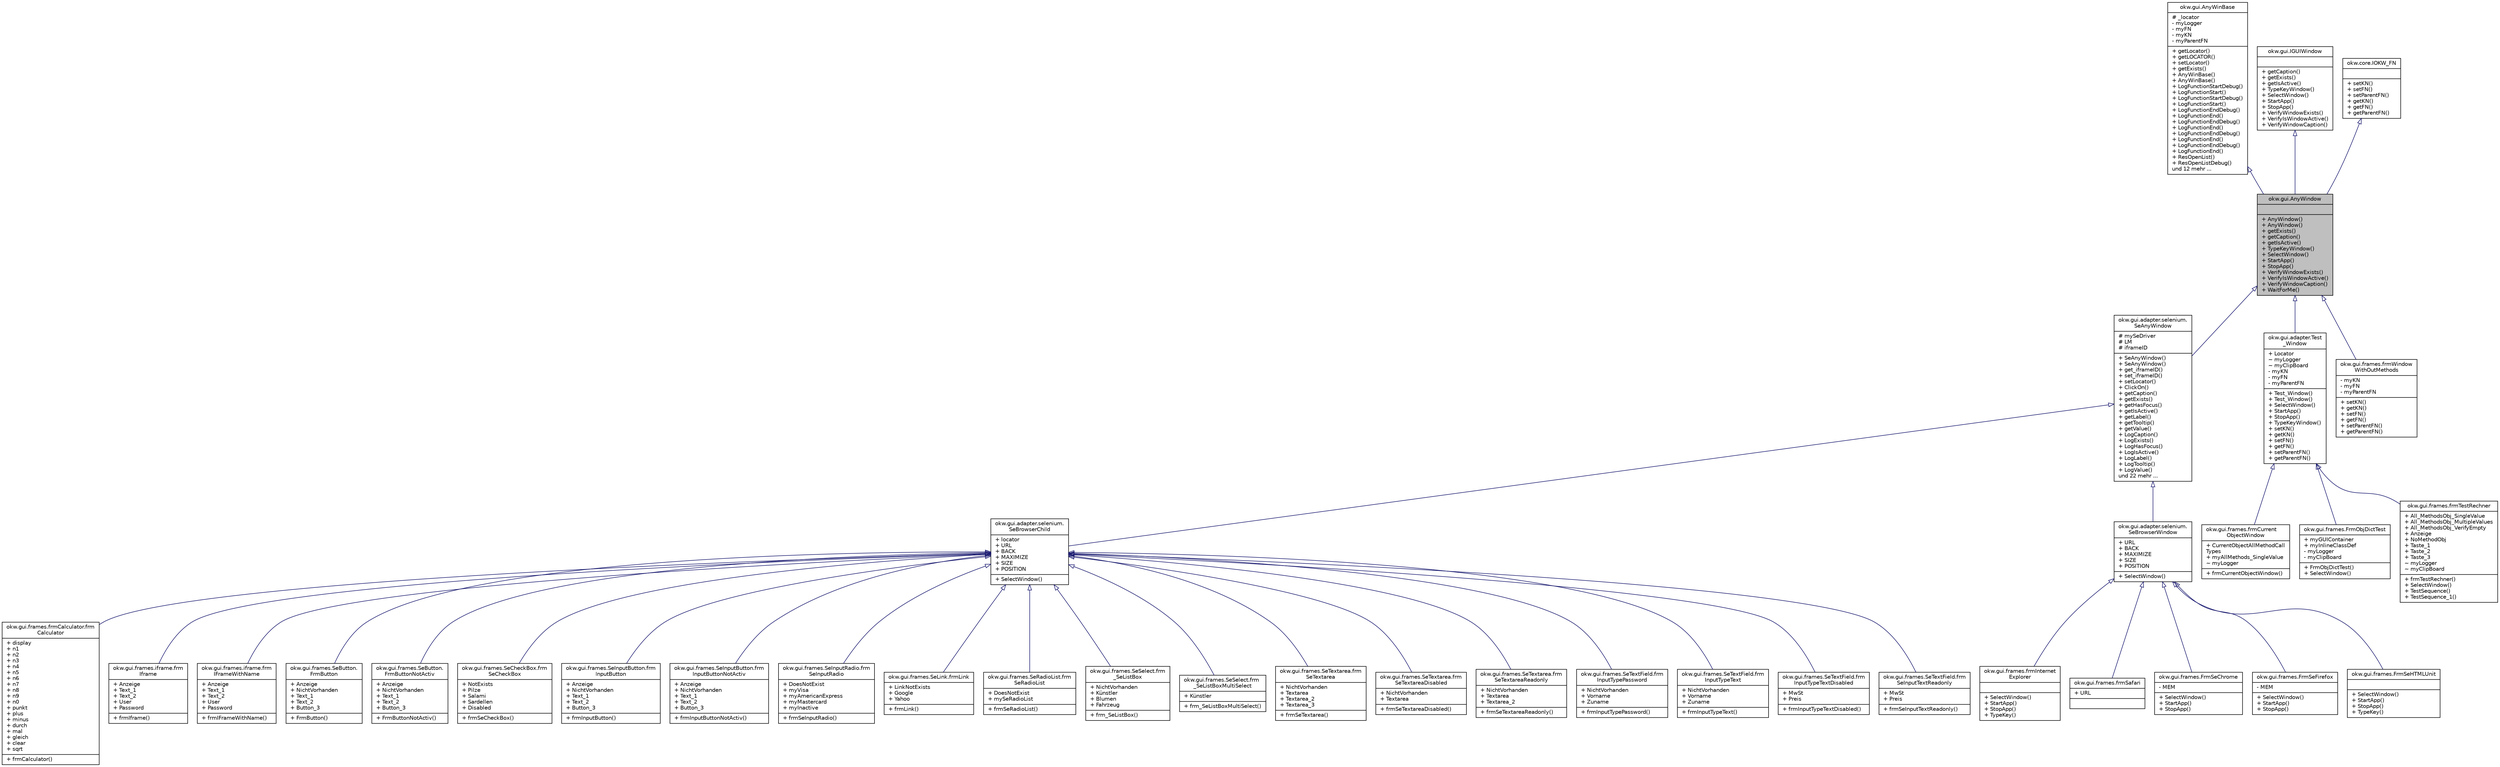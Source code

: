 digraph "okw.gui.AnyWindow"
{
 // INTERACTIVE_SVG=YES
 // LATEX_PDF_SIZE
  edge [fontname="Helvetica",fontsize="10",labelfontname="Helvetica",labelfontsize="10"];
  node [fontname="Helvetica",fontsize="10",shape=record];
  Node0 [label="{okw.gui.AnyWindow\n||+ AnyWindow()\l+ AnyWindow()\l+ getExists()\l+ getCaption()\l+ getIsActive()\l+ TypeKeyWindow()\l+ SelectWindow()\l+ StartApp()\l+ StopApp()\l+ VerifyWindowExists()\l+ VerifyIsWindowActive()\l+ VerifyWindowCaption()\l+ WaitForMe()\l}",height=0.2,width=0.4,color="black", fillcolor="grey75", style="filled", fontcolor="black",tooltip="Description of AnyWin."];
  Node1 -> Node0 [dir="back",color="midnightblue",fontsize="10",style="solid",arrowtail="onormal",fontname="Helvetica"];
  Node1 [label="{okw.gui.AnyWinBase\n|# _locator\l- myLogger\l- myFN\l- myKN\l- myParentFN\l|+ getLocator()\l+ getLOCATOR()\l+ setLocator()\l+ getExists()\l+ AnyWinBase()\l+ AnyWinBase()\l+ LogFunctionStartDebug()\l+ LogFunctionStart()\l+ LogFunctionStartDebug()\l+ LogFunctionStart()\l+ LogFunctionEndDebug()\l+ LogFunctionEnd()\l+ LogFunctionEndDebug()\l+ LogFunctionEnd()\l+ LogFunctionEndDebug()\l+ LogFunctionEnd()\l+ LogFunctionEndDebug()\l+ LogFunctionEnd()\l+ ResOpenList()\l+ ResOpenListDebug()\lund 12 mehr ...\l}",height=0.2,width=0.4,color="black", fillcolor="white", style="filled",URL="$classokw_1_1gui_1_1_any_win_base.html",tooltip="Description of AnyWin."];
  Node2 -> Node0 [dir="back",color="midnightblue",fontsize="10",style="solid",arrowtail="onormal",fontname="Helvetica"];
  Node2 [label="{okw.gui.IGUIWindow\n||+ getCaption()\l+ getExists()\l+ getIsActive()\l+ TypeKeyWindow()\l+ SelectWindow()\l+ StartApp()\l+ StopApp()\l+ VerifyWindowExists()\l+ VerifyIsWindowActive()\l+ VerifyWindowCaption()\l}",height=0.2,width=0.4,color="black", fillcolor="white", style="filled",URL="$interfaceokw_1_1gui_1_1_i_g_u_i_window.html",tooltip=" "];
  Node3 -> Node0 [dir="back",color="midnightblue",fontsize="10",style="solid",arrowtail="onormal",fontname="Helvetica"];
  Node3 [label="{okw.core.IOKW_FN\n||+ setKN()\l+ setFN()\l+ setParentFN()\l+ getKN()\l+ getFN()\l+ getParentFN()\l}",height=0.2,width=0.4,color="black", fillcolor="white", style="filled",URL="$interfaceokw_1_1core_1_1_i_o_k_w___f_n.html",tooltip=" "];
  Node0 -> Node4 [dir="back",color="midnightblue",fontsize="10",style="solid",arrowtail="onormal",fontname="Helvetica"];
  Node4 [label="{okw.gui.adapter.selenium.\lSeAnyWindow\n|# mySeDriver\l# LM\l# iframeID\l|+ SeAnyWindow()\l+ SeAnyWindow()\l+ get_iframeID()\l+ set_iframeID()\l+ setLocator()\l+ ClickOn()\l+ getCaption()\l+ getExists()\l+ getHasFocus()\l+ getIsActive()\l+ getLabel()\l+ getTooltip()\l+ getValue()\l+ LogCaption()\l+ LogExists()\l+ LogHasFocus()\l+ LogIsActive()\l+ LogLabel()\l+ LogTooltip()\l+ LogValue()\lund 22 mehr ...\l}",height=0.2,width=0.4,color="black", fillcolor="white", style="filled",URL="$classokw_1_1gui_1_1adapter_1_1selenium_1_1_se_any_window.html",tooltip="SeAnyWindow ist eine Fenster GUI-Adapterklasse."];
  Node4 -> Node5 [dir="back",color="midnightblue",fontsize="10",style="solid",arrowtail="onormal",fontname="Helvetica"];
  Node5 [label="{okw.gui.adapter.selenium.\lSeBrowserChild\n|+ locator\l+ URL\l+ BACK\l+ MAXIMIZE\l+ SIZE\l+ POSITION\l|+ SelectWindow()\l}",height=0.2,width=0.4,color="black", fillcolor="white", style="filled",URL="$classokw_1_1gui_1_1adapter_1_1selenium_1_1_se_browser_child.html",tooltip="TODO: class SeBrowserChild dokumentieren..."];
  Node5 -> Node6 [dir="back",color="midnightblue",fontsize="10",style="solid",arrowtail="onormal",fontname="Helvetica"];
  Node6 [label="{okw.gui.frames.frmCalculator.frm\lCalculator\n|+ display\l+ n1\l+ n2\l+ n3\l+ n4\l+ n5\l+ n6\l+ n7\l+ n8\l+ n9\l+ n0\l+ punkt\l+ plus\l+ minus\l+ durch\l+ mal\l+ gleich\l+ clear\l+ sqrt\l|+ frmCalculator()\l}",height=0.2,width=0.4,color="black", fillcolor="white", style="filled",URL="$classokw_1_1gui_1_1frames_1_1frm_calculator_1_1frm_calculator.html",tooltip=" "];
  Node5 -> Node7 [dir="back",color="midnightblue",fontsize="10",style="solid",arrowtail="onormal",fontname="Helvetica"];
  Node7 [label="{okw.gui.frames.iframe.frm\lIframe\n|+ Anzeige\l+ Text_1\l+ Text_2\l+ User\l+ Password\l|+ frmIframe()\l}",height=0.2,width=0.4,color="black", fillcolor="white", style="filled",URL="$classokw_1_1gui_1_1frames_1_1iframe_1_1frm_iframe.html",tooltip="GUI-Frame für die OKW-Testseite http://test.openkeyword.de/iframe/iframe.htm"];
  Node5 -> Node8 [dir="back",color="midnightblue",fontsize="10",style="solid",arrowtail="onormal",fontname="Helvetica"];
  Node8 [label="{okw.gui.frames.iframe.frm\lIFrameWithName\n|+ Anzeige\l+ Text_1\l+ Text_2\l+ User\l+ Password\l|+ frmIFrameWithName()\l}",height=0.2,width=0.4,color="black", fillcolor="white", style="filled",URL="$classokw_1_1gui_1_1frames_1_1iframe_1_1frm_i_frame_with_name.html",tooltip="GUI-Frame für die OKW-Testseite http://test.openkeyword.de/iframe/iframe.htm"];
  Node5 -> Node9 [dir="back",color="midnightblue",fontsize="10",style="solid",arrowtail="onormal",fontname="Helvetica"];
  Node9 [label="{okw.gui.frames.SeButton.\lFrmButton\n|+ Anzeige\l+ NichtVorhanden\l+ Text_1\l+ Text_2\l+ Button_3\l|+ FrmButton()\l}",height=0.2,width=0.4,color="black", fillcolor="white", style="filled",URL="$classokw_1_1gui_1_1frames_1_1_se_button_1_1_frm_button.html",tooltip="GUI-Frame für die OKW-Testseite test.openkeyword.de/Button/button.htm"];
  Node5 -> Node10 [dir="back",color="midnightblue",fontsize="10",style="solid",arrowtail="onormal",fontname="Helvetica"];
  Node10 [label="{okw.gui.frames.SeButton.\lFrmButtonNotActiv\n|+ Anzeige\l+ NichtVorhanden\l+ Text_1\l+ Text_2\l+ Button_3\l|+ FrmButtonNotActiv()\l}",height=0.2,width=0.4,color="black", fillcolor="white", style="filled",URL="$classokw_1_1gui_1_1frames_1_1_se_button_1_1_frm_button_not_activ.html",tooltip=" "];
  Node5 -> Node11 [dir="back",color="midnightblue",fontsize="10",style="solid",arrowtail="onormal",fontname="Helvetica"];
  Node11 [label="{okw.gui.frames.SeCheckBox.frm\lSeCheckBox\n|+ NotExists\l+ Pilze\l+ Salami\l+ Sardellen\l+ Disabled\l|+ frmSeCheckBox()\l}",height=0.2,width=0.4,color="black", fillcolor="white", style="filled",URL="$classokw_1_1gui_1_1frames_1_1_se_check_box_1_1frm_se_check_box.html",tooltip=" "];
  Node5 -> Node12 [dir="back",color="midnightblue",fontsize="10",style="solid",arrowtail="onormal",fontname="Helvetica"];
  Node12 [label="{okw.gui.frames.SeInputButton.frm\lInputButton\n|+ Anzeige\l+ NichtVorhanden\l+ Text_1\l+ Text_2\l+ Button_3\l|+ frmInputButton()\l}",height=0.2,width=0.4,color="black", fillcolor="white", style="filled",URL="$classokw_1_1gui_1_1frames_1_1_se_input_button_1_1frm_input_button.html",tooltip=" "];
  Node5 -> Node13 [dir="back",color="midnightblue",fontsize="10",style="solid",arrowtail="onormal",fontname="Helvetica"];
  Node13 [label="{okw.gui.frames.SeInputButton.frm\lInputButtonNotActiv\n|+ Anzeige\l+ NichtVorhanden\l+ Text_1\l+ Text_2\l+ Button_3\l|+ frmInputButtonNotActiv()\l}",height=0.2,width=0.4,color="black", fillcolor="white", style="filled",URL="$classokw_1_1gui_1_1frames_1_1_se_input_button_1_1frm_input_button_not_activ.html",tooltip=" "];
  Node5 -> Node14 [dir="back",color="midnightblue",fontsize="10",style="solid",arrowtail="onormal",fontname="Helvetica"];
  Node14 [label="{okw.gui.frames.SeInputRadio.frm\lSeInputRadio\n|+ DoesNotExist\l+ myVisa\l+ myAmericanExpress\l+ myMastercard\l+ myInactive\l|+ frmSeInputRadio()\l}",height=0.2,width=0.4,color="black", fillcolor="white", style="filled",URL="$classokw_1_1gui_1_1frames_1_1_se_input_radio_1_1frm_se_input_radio.html",tooltip="TestFrame für den Test der Klasse SeInputRadio."];
  Node5 -> Node15 [dir="back",color="midnightblue",fontsize="10",style="solid",arrowtail="onormal",fontname="Helvetica"];
  Node15 [label="{okw.gui.frames.SeLink.frmLink\n|+ LinkNotExists\l+ Google\l+ Yahoo\l|+ frmLink()\l}",height=0.2,width=0.4,color="black", fillcolor="white", style="filled",URL="$classokw_1_1gui_1_1frames_1_1_se_link_1_1frm_link.html",tooltip="Selenium-Frame zur Link-TestSeite"];
  Node5 -> Node16 [dir="back",color="midnightblue",fontsize="10",style="solid",arrowtail="onormal",fontname="Helvetica"];
  Node16 [label="{okw.gui.frames.SeRadioList.frm\lSeRadioList\n|+ DoesNotExist\l+ mySeRadioList\l|+ frmSeRadioList()\l}",height=0.2,width=0.4,color="black", fillcolor="white", style="filled",URL="$classokw_1_1gui_1_1frames_1_1_se_radio_list_1_1frm_se_radio_list.html",tooltip=" "];
  Node5 -> Node17 [dir="back",color="midnightblue",fontsize="10",style="solid",arrowtail="onormal",fontname="Helvetica"];
  Node17 [label="{okw.gui.frames.SeSelect.frm\l_SeListBox\n|+ NichtVorhanden\l+ Künstler\l+ Blumen\l+ Fahrzeug\l|+ frm_SeListBox()\l}",height=0.2,width=0.4,color="black", fillcolor="white", style="filled",URL="$classokw_1_1gui_1_1frames_1_1_se_select_1_1frm___se_list_box.html",tooltip=" "];
  Node5 -> Node18 [dir="back",color="midnightblue",fontsize="10",style="solid",arrowtail="onormal",fontname="Helvetica"];
  Node18 [label="{okw.gui.frames.SeSelect.frm\l_SeListBoxMultiSelect\n|+ Künstler\l|+ frm_SeListBoxMultiSelect()\l}",height=0.2,width=0.4,color="black", fillcolor="white", style="filled",URL="$classokw_1_1gui_1_1frames_1_1_se_select_1_1frm___se_list_box_multi_select.html",tooltip=" "];
  Node5 -> Node19 [dir="back",color="midnightblue",fontsize="10",style="solid",arrowtail="onormal",fontname="Helvetica"];
  Node19 [label="{okw.gui.frames.SeTextarea.frm\lSeTextarea\n|+ NichtVorhanden\l+ Textarea\l+ Textarea_2\l+ Textarea_3\l|+ frmSeTextarea()\l}",height=0.2,width=0.4,color="black", fillcolor="white", style="filled",URL="$classokw_1_1gui_1_1frames_1_1_se_textarea_1_1frm_se_textarea.html",tooltip=" "];
  Node5 -> Node20 [dir="back",color="midnightblue",fontsize="10",style="solid",arrowtail="onormal",fontname="Helvetica"];
  Node20 [label="{okw.gui.frames.SeTextarea.frm\lSeTextareaDisabled\n|+ NichtVorhanden\l+ Textarea\l|+ frmSeTextareaDisabled()\l}",height=0.2,width=0.4,color="black", fillcolor="white", style="filled",URL="$classokw_1_1gui_1_1frames_1_1_se_textarea_1_1frm_se_textarea_disabled.html",tooltip=" "];
  Node5 -> Node21 [dir="back",color="midnightblue",fontsize="10",style="solid",arrowtail="onormal",fontname="Helvetica"];
  Node21 [label="{okw.gui.frames.SeTextarea.frm\lSeTextareaReadonly\n|+ NichtVorhanden\l+ Textarea\l+ Textarea_2\l|+ frmSeTextareaReadonly()\l}",height=0.2,width=0.4,color="black", fillcolor="white", style="filled",URL="$classokw_1_1gui_1_1frames_1_1_se_textarea_1_1frm_se_textarea_readonly.html",tooltip=" "];
  Node5 -> Node22 [dir="back",color="midnightblue",fontsize="10",style="solid",arrowtail="onormal",fontname="Helvetica"];
  Node22 [label="{okw.gui.frames.SeTextField.frm\lInputTypePassword\n|+ NichtVorhanden\l+ Vorname\l+ Zuname\l|+ frmInputTypePassword()\l}",height=0.2,width=0.4,color="black", fillcolor="white", style="filled",URL="$classokw_1_1gui_1_1frames_1_1_se_text_field_1_1frm_input_type_password.html",tooltip=" "];
  Node5 -> Node23 [dir="back",color="midnightblue",fontsize="10",style="solid",arrowtail="onormal",fontname="Helvetica"];
  Node23 [label="{okw.gui.frames.SeTextField.frm\lInputTypeText\n|+ NichtVorhanden\l+ Vorname\l+ Zuname\l|+ frmInputTypeText()\l}",height=0.2,width=0.4,color="black", fillcolor="white", style="filled",URL="$classokw_1_1gui_1_1frames_1_1_se_text_field_1_1frm_input_type_text.html",tooltip=" "];
  Node5 -> Node24 [dir="back",color="midnightblue",fontsize="10",style="solid",arrowtail="onormal",fontname="Helvetica"];
  Node24 [label="{okw.gui.frames.SeTextField.frm\lInputTypeTextDisabled\n|+ MwSt\l+ Preis\l|+ frmInputTypeTextDisabled()\l}",height=0.2,width=0.4,color="black", fillcolor="white", style="filled",URL="$classokw_1_1gui_1_1frames_1_1_se_text_field_1_1frm_input_type_text_disabled.html",tooltip=" "];
  Node5 -> Node25 [dir="back",color="midnightblue",fontsize="10",style="solid",arrowtail="onormal",fontname="Helvetica"];
  Node25 [label="{okw.gui.frames.SeTextField.frm\lSeInputTextReadonly\n|+ MwSt\l+ Preis\l|+ frmSeInputTextReadonly()\l}",height=0.2,width=0.4,color="black", fillcolor="white", style="filled",URL="$classokw_1_1gui_1_1frames_1_1_se_text_field_1_1frm_se_input_text_readonly.html",tooltip=" "];
  Node4 -> Node26 [dir="back",color="midnightblue",fontsize="10",style="solid",arrowtail="onormal",fontname="Helvetica"];
  Node26 [label="{okw.gui.adapter.selenium.\lSeBrowserWindow\n|+ URL\l+ BACK\l+ MAXIMIZE\l+ SIZE\l+ POSITION\l|+ SelectWindow()\l}",height=0.2,width=0.4,color="black", fillcolor="white", style="filled",URL="$classokw_1_1gui_1_1adapter_1_1selenium_1_1_se_browser_window.html",tooltip="Abstrakte Basisklasse für SeBrowserTypen."];
  Node26 -> Node27 [dir="back",color="midnightblue",fontsize="10",style="solid",arrowtail="onormal",fontname="Helvetica"];
  Node27 [label="{okw.gui.frames.frmInternet\lExplorer\n||+ SelectWindow()\l+ StartApp()\l+ StopApp()\l+ TypeKey()\l}",height=0.2,width=0.4,color="black", fillcolor="white", style="filled",URL="$classokw_1_1gui_1_1frames_1_1frm_internet_explorer.html",tooltip="Diese Klasse representiert den HTMLUnit-Driver, der mit Selenium angsteuert wird."];
  Node26 -> Node28 [dir="back",color="midnightblue",fontsize="10",style="solid",arrowtail="onormal",fontname="Helvetica"];
  Node28 [label="{okw.gui.frames.frmSafari\n|+ URL\l|}",height=0.2,width=0.4,color="black", fillcolor="white", style="filled",URL="$classokw_1_1gui_1_1frames_1_1frm_safari.html",tooltip=" "];
  Node26 -> Node29 [dir="back",color="midnightblue",fontsize="10",style="solid",arrowtail="onormal",fontname="Helvetica"];
  Node29 [label="{okw.gui.frames.FrmSeChrome\n|- MEM\l|+ SelectWindow()\l+ StartApp()\l+ StopApp()\l}",height=0.2,width=0.4,color="black", fillcolor="white", style="filled",URL="$classokw_1_1gui_1_1frames_1_1_frm_se_chrome.html",tooltip=" "];
  Node26 -> Node30 [dir="back",color="midnightblue",fontsize="10",style="solid",arrowtail="onormal",fontname="Helvetica"];
  Node30 [label="{okw.gui.frames.FrmSeFirefox\n|- MEM\l|+ SelectWindow()\l+ StartApp()\l+ StopApp()\l}",height=0.2,width=0.4,color="black", fillcolor="white", style="filled",URL="$classokw_1_1gui_1_1frames_1_1_frm_se_firefox.html",tooltip=" "];
  Node26 -> Node31 [dir="back",color="midnightblue",fontsize="10",style="solid",arrowtail="onormal",fontname="Helvetica"];
  Node31 [label="{okw.gui.frames.FrmSeHTMLUnit\n||+ SelectWindow()\l+ StartApp()\l+ StopApp()\l+ TypeKey()\l}",height=0.2,width=0.4,color="black", fillcolor="white", style="filled",URL="$classokw_1_1gui_1_1frames_1_1_frm_se_h_t_m_l_unit.html",tooltip="Diese Klasse representiert den HTMLUnit-Driver, der mit Selenium angsteuert wird."];
  Node0 -> Node32 [dir="back",color="midnightblue",fontsize="10",style="solid",arrowtail="onormal",fontname="Helvetica"];
  Node32 [label="{okw.gui.adapter.Test\l_Window\n|+ Locator\l~ myLogger\l~ myClipBoard\l- myKN\l- myFN\l- myParentFN\l|+ Test_Window()\l+ Test_Window()\l+ SelectWindow()\l+ StartApp()\l+ StopApp()\l+ TypeKeyWindow()\l+ setKN()\l+ getKN()\l+ setFN()\l+ getFN()\l+ setParentFN()\l+ getParentFN()\l}",height=0.2,width=0.4,color="black", fillcolor="white", style="filled",URL="$classokw_1_1gui_1_1adapter_1_1_test___window.html",tooltip=" "];
  Node32 -> Node33 [dir="back",color="midnightblue",fontsize="10",style="solid",arrowtail="onormal",fontname="Helvetica"];
  Node33 [label="{okw.gui.frames.frmCurrent\lObjectWindow\n|+ CurrentObjectAllMethodCall\lTypes\l+ myAllMethods_SingleValue\l~ myLogger\l|+ frmCurrentObjectWindow()\l}",height=0.2,width=0.4,color="black", fillcolor="white", style="filled",URL="$classokw_1_1gui_1_1frames_1_1frm_current_object_window.html",tooltip=" "];
  Node32 -> Node34 [dir="back",color="midnightblue",fontsize="10",style="solid",arrowtail="onormal",fontname="Helvetica"];
  Node34 [label="{okw.gui.frames.FrmObjDictTest\n|+ myGUIContainer\l+ myInlineClassDef\l- myLogger\l- myClipBoard\l|+ FrmObjDictTest()\l+ SelectWindow()\l}",height=0.2,width=0.4,color="black", fillcolor="white", style="filled",URL="$classokw_1_1gui_1_1frames_1_1_frm_obj_dict_test.html",tooltip="frmObjDictTest ist eine Test-Frame-Klasse."];
  Node32 -> Node35 [dir="back",color="midnightblue",fontsize="10",style="solid",arrowtail="onormal",fontname="Helvetica"];
  Node35 [label="{okw.gui.frames.frmTestRechner\n|+ All_MethodsObj_SingleValue\l+ All_MethodsObj_MultipleValues\l+ All_MethodsObj_VerifyEmpty\l+ Anzeige\l+ NoMethodObj\l+ Taste_1\l+ Taste_2\l+ Taste_3\l~ myLogger\l~ myClipBoard\l|+ frmTestRechner()\l+ SelectWindow()\l+ TestSequence()\l+ TestSequence_1()\l}",height=0.2,width=0.4,color="black", fillcolor="white", style="filled",URL="$classokw_1_1gui_1_1frames_1_1frm_test_rechner.html",tooltip=" "];
  Node0 -> Node36 [dir="back",color="midnightblue",fontsize="10",style="solid",arrowtail="onormal",fontname="Helvetica"];
  Node36 [label="{okw.gui.frames.frmWindow\lWithOutMethods\n|- myKN\l- myFN\l- myParentFN\l|+ setKN()\l+ getKN()\l+ setFN()\l+ getFN()\l+ setParentFN()\l+ getParentFN()\l}",height=0.2,width=0.4,color="black", fillcolor="white", style="filled",URL="$classokw_1_1gui_1_1frames_1_1frm_window_with_out_methods.html",tooltip="Test-Frame-Klasse: Diese Klasse dient als Unittest-Objekt."];
}
